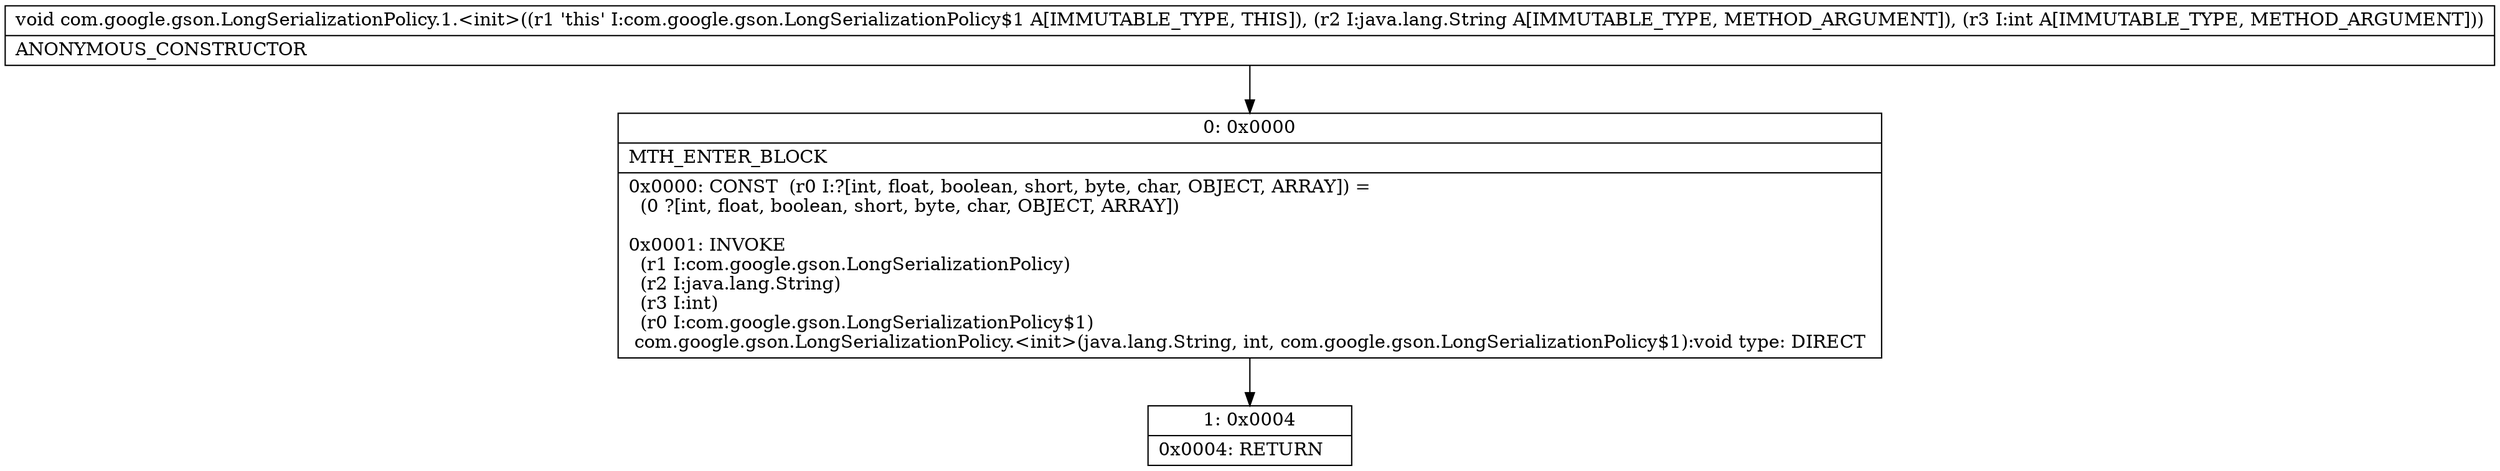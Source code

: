 digraph "CFG forcom.google.gson.LongSerializationPolicy.1.\<init\>(Ljava\/lang\/String;I)V" {
Node_0 [shape=record,label="{0\:\ 0x0000|MTH_ENTER_BLOCK\l|0x0000: CONST  (r0 I:?[int, float, boolean, short, byte, char, OBJECT, ARRAY]) = \l  (0 ?[int, float, boolean, short, byte, char, OBJECT, ARRAY])\l \l0x0001: INVOKE  \l  (r1 I:com.google.gson.LongSerializationPolicy)\l  (r2 I:java.lang.String)\l  (r3 I:int)\l  (r0 I:com.google.gson.LongSerializationPolicy$1)\l com.google.gson.LongSerializationPolicy.\<init\>(java.lang.String, int, com.google.gson.LongSerializationPolicy$1):void type: DIRECT \l}"];
Node_1 [shape=record,label="{1\:\ 0x0004|0x0004: RETURN   \l}"];
MethodNode[shape=record,label="{void com.google.gson.LongSerializationPolicy.1.\<init\>((r1 'this' I:com.google.gson.LongSerializationPolicy$1 A[IMMUTABLE_TYPE, THIS]), (r2 I:java.lang.String A[IMMUTABLE_TYPE, METHOD_ARGUMENT]), (r3 I:int A[IMMUTABLE_TYPE, METHOD_ARGUMENT]))  | ANONYMOUS_CONSTRUCTOR\l}"];
MethodNode -> Node_0;
Node_0 -> Node_1;
}

